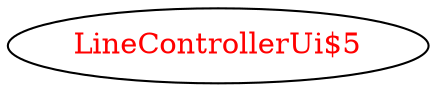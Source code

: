 digraph dependencyGraph {
 concentrate=true;
 ranksep="2.0";
 rankdir="LR"; 
 splines="ortho";
"LineControllerUi$5" [fontcolor="red"];
}